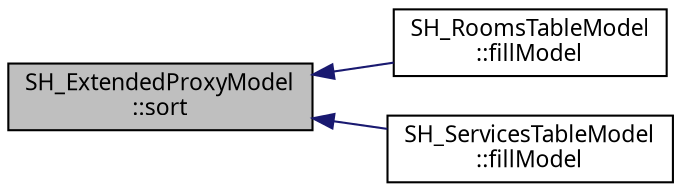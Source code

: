digraph "SH_ExtendedProxyModel::sort"
{
 // INTERACTIVE_SVG=YES
  bgcolor="transparent";
  edge [fontname="Verdana",fontsize="11",labelfontname="Verdana",labelfontsize="11"];
  node [fontname="Verdana",fontsize="11",shape=record];
  rankdir="LR";
  Node1 [label="SH_ExtendedProxyModel\l::sort",height=0.2,width=0.4,color="black", fillcolor="grey75", style="filled" fontcolor="black"];
  Node1 -> Node2 [dir="back",color="midnightblue",fontsize="11",style="solid",fontname="Verdana"];
  Node2 [label="SH_RoomsTableModel\l::fillModel",height=0.2,width=0.4,color="black",URL="$classSH__RoomsTableModel.html#a5ac9fe2af0bda8002387546a0db01e1d"];
  Node1 -> Node3 [dir="back",color="midnightblue",fontsize="11",style="solid",fontname="Verdana"];
  Node3 [label="SH_ServicesTableModel\l::fillModel",height=0.2,width=0.4,color="black",URL="$classSH__ServicesTableModel.html#a2d18a3b167ded4e34a546e3f337c9c1a"];
}
